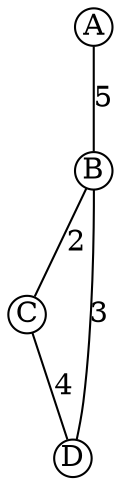 graph DemoSmall {
      node [height=0.25,width=0.25,fixedsize=true]
      A -- B [label="5"]
      B -- C [label="2"]
      B -- D [label="3"]
      C -- D [label="4"]
}

